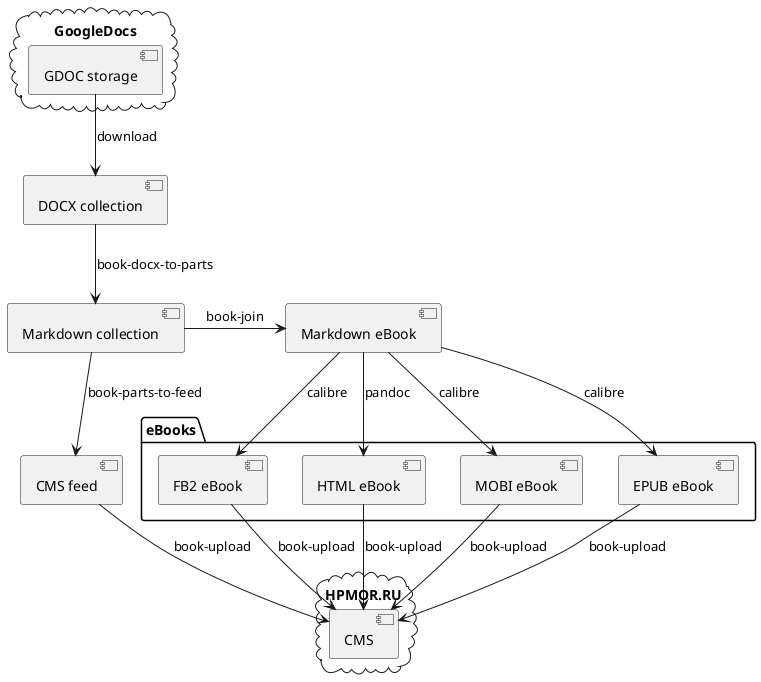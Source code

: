 ﻿@startuml

skinparam componentStyle uml2

cloud "GoogleDocs" {
	[GDOC storage]
}

cloud "HPMOR.RU" {
	[CMS]
}

folder "eBooks" {
	[EPUB eBook]
	[FB2 eBook]
	[HTML eBook]
	[MOBI eBook]
}

[GDOC storage] --> [DOCX collection] : download
[DOCX collection] --> [Markdown collection] : book-docx-to-parts
[Markdown collection] --> [CMS feed] : book-parts-to-feed
[Markdown collection] -right-> [Markdown eBook] : book-join
[Markdown eBook] --> [HTML eBook] : pandoc
[Markdown eBook] --> [FB2 eBook] : calibre
[Markdown eBook] --> [EPUB eBook] : calibre
[Markdown eBook] --> [MOBI eBook] : calibre

[CMS feed] --> [CMS] : book-upload
[HTML eBook] --> [CMS] : book-upload
[FB2 eBook] --> [CMS] : book-upload
[EPUB eBook] --> [CMS] : book-upload
[MOBI eBook] --> [CMS] : book-upload

@enduml